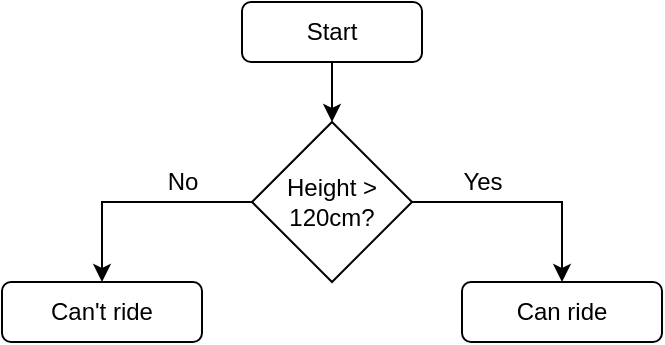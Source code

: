 <mxfile version="20.0.4" type="github">
  <diagram id="B60G05ayYUYfJ55UqfGe" name="Page-1">
    <mxGraphModel dx="1038" dy="547" grid="1" gridSize="10" guides="1" tooltips="1" connect="1" arrows="1" fold="1" page="1" pageScale="1" pageWidth="827" pageHeight="1169" math="0" shadow="0">
      <root>
        <mxCell id="0" />
        <mxCell id="1" parent="0" />
        <mxCell id="7pyzqDl1NFWd8ugFTlWD-1" value="Start" style="rounded=1;whiteSpace=wrap;html=1;" vertex="1" parent="1">
          <mxGeometry x="340" y="40" width="90" height="30" as="geometry" />
        </mxCell>
        <mxCell id="7pyzqDl1NFWd8ugFTlWD-2" value="Height &amp;gt; 120cm?" style="rhombus;whiteSpace=wrap;html=1;" vertex="1" parent="1">
          <mxGeometry x="345" y="100" width="80" height="80" as="geometry" />
        </mxCell>
        <mxCell id="7pyzqDl1NFWd8ugFTlWD-3" value="Can&#39;t ride" style="rounded=1;whiteSpace=wrap;html=1;" vertex="1" parent="1">
          <mxGeometry x="220" y="180" width="100" height="30" as="geometry" />
        </mxCell>
        <mxCell id="7pyzqDl1NFWd8ugFTlWD-5" value="Can ride" style="rounded=1;whiteSpace=wrap;html=1;" vertex="1" parent="1">
          <mxGeometry x="450" y="180" width="100" height="30" as="geometry" />
        </mxCell>
        <mxCell id="7pyzqDl1NFWd8ugFTlWD-6" value="" style="endArrow=classic;html=1;rounded=0;entryX=0.5;entryY=0;entryDx=0;entryDy=0;" edge="1" parent="1" target="7pyzqDl1NFWd8ugFTlWD-5">
          <mxGeometry width="50" height="50" relative="1" as="geometry">
            <mxPoint x="425" y="140" as="sourcePoint" />
            <mxPoint x="520" y="140" as="targetPoint" />
            <Array as="points">
              <mxPoint x="500" y="140" />
            </Array>
          </mxGeometry>
        </mxCell>
        <mxCell id="7pyzqDl1NFWd8ugFTlWD-7" value="" style="endArrow=classic;html=1;rounded=0;exitX=0;exitY=0.5;exitDx=0;exitDy=0;" edge="1" parent="1" source="7pyzqDl1NFWd8ugFTlWD-2" target="7pyzqDl1NFWd8ugFTlWD-3">
          <mxGeometry width="50" height="50" relative="1" as="geometry">
            <mxPoint x="390" y="250" as="sourcePoint" />
            <mxPoint x="440" y="200" as="targetPoint" />
            <Array as="points">
              <mxPoint x="270" y="140" />
            </Array>
          </mxGeometry>
        </mxCell>
        <mxCell id="7pyzqDl1NFWd8ugFTlWD-8" value="No" style="text;html=1;align=center;verticalAlign=middle;resizable=0;points=[];autosize=1;strokeColor=none;fillColor=none;" vertex="1" parent="1">
          <mxGeometry x="290" y="115" width="40" height="30" as="geometry" />
        </mxCell>
        <mxCell id="7pyzqDl1NFWd8ugFTlWD-9" value="Yes" style="text;html=1;align=center;verticalAlign=middle;resizable=0;points=[];autosize=1;strokeColor=none;fillColor=none;" vertex="1" parent="1">
          <mxGeometry x="440" y="115" width="40" height="30" as="geometry" />
        </mxCell>
        <mxCell id="7pyzqDl1NFWd8ugFTlWD-10" value="" style="endArrow=classic;html=1;rounded=0;exitX=0.5;exitY=1;exitDx=0;exitDy=0;entryX=0.5;entryY=0;entryDx=0;entryDy=0;" edge="1" parent="1" source="7pyzqDl1NFWd8ugFTlWD-1" target="7pyzqDl1NFWd8ugFTlWD-2">
          <mxGeometry width="50" height="50" relative="1" as="geometry">
            <mxPoint x="390" y="250" as="sourcePoint" />
            <mxPoint x="430" y="90" as="targetPoint" />
          </mxGeometry>
        </mxCell>
      </root>
    </mxGraphModel>
  </diagram>
</mxfile>
